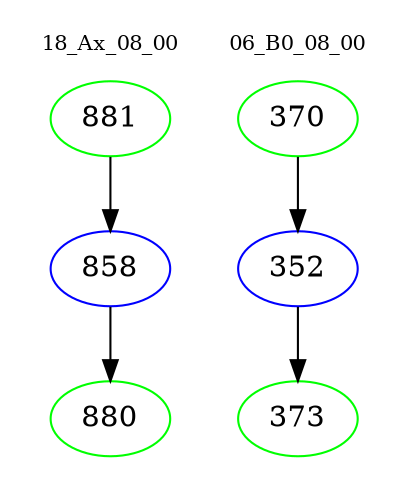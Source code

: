 digraph{
subgraph cluster_0 {
color = white
label = "18_Ax_08_00";
fontsize=10;
T0_881 [label="881", color="green"]
T0_881 -> T0_858 [color="black"]
T0_858 [label="858", color="blue"]
T0_858 -> T0_880 [color="black"]
T0_880 [label="880", color="green"]
}
subgraph cluster_1 {
color = white
label = "06_B0_08_00";
fontsize=10;
T1_370 [label="370", color="green"]
T1_370 -> T1_352 [color="black"]
T1_352 [label="352", color="blue"]
T1_352 -> T1_373 [color="black"]
T1_373 [label="373", color="green"]
}
}
